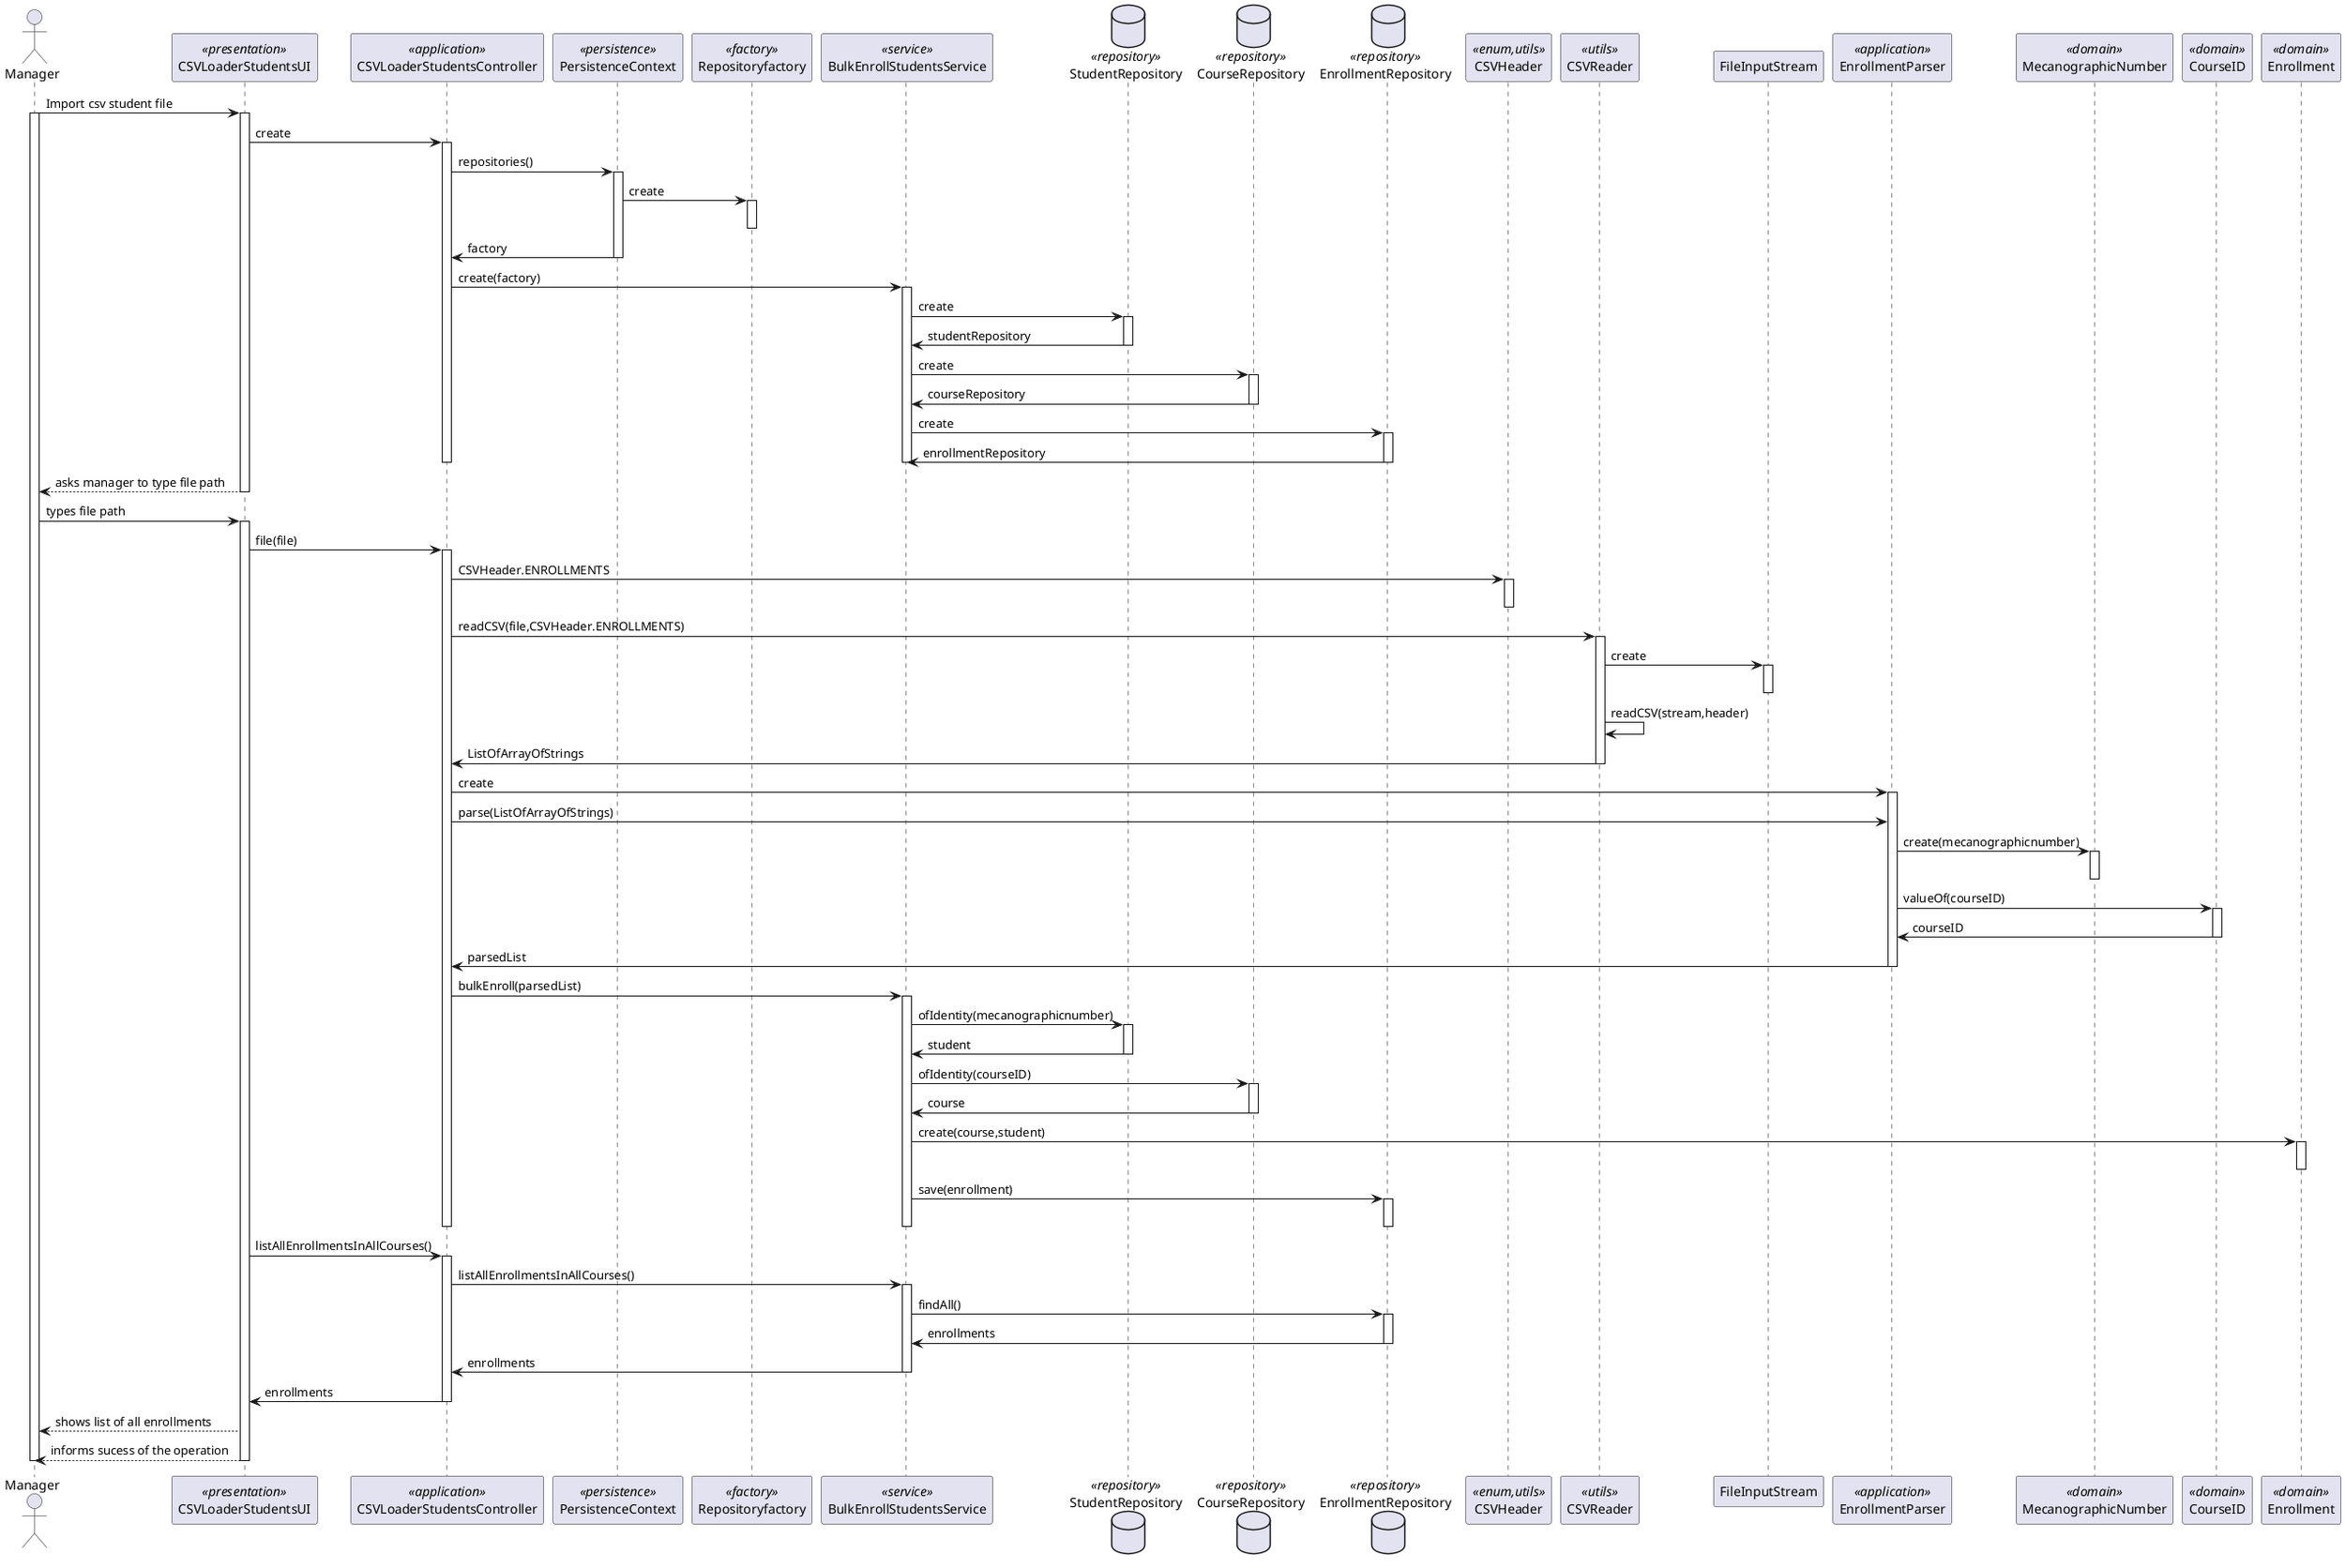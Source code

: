 @startuml
'http://plantuml.com/skinparam.html

actor Manager as Actor
participant CSVLoaderStudentsUI as UI <<presentation>>
participant CSVLoaderStudentsController as controller <<application>>
participant PersistenceContext as persistence <<persistence>>
participant Repositoryfactory as factory <<factory>>
participant BulkEnrollStudentsService as service <<service>>
database StudentRepository as srepo <<repository>>
database CourseRepository as crepo <<repository>>
database EnrollmentRepository as erepo <<repository>>
participant CSVHeader as csvheader <<enum,utils>>
participant CSVReader as csvreader <<utils>>
participant FileInputStream as fileinput
participant EnrollmentParser as parser <<application>>
participant MecanographicNumber as meca <<domain>>
participant CourseID as courseID <<domain>>
participant Enrollment as enroll <<domain>>



Actor -> UI: Import csv student file
activate Actor
activate UI
    UI -> controller: create
    activate controller
        controller -> persistence : repositories()
        activate persistence
            persistence -> factory : create
            activate factory
            deactivate factory
            persistence -> controller : factory
        deactivate persistence


        controller -> service : create(factory)
        activate service
            service -> srepo : create
                activate srepo
                    srepo ->service : studentRepository
                deactivate srepo
            service -> crepo : create
                activate crepo
                    crepo ->service : courseRepository
                deactivate crepo
            service -> erepo : create
                activate erepo
                    erepo ->service : enrollmentRepository
                deactivate erepo
        deactivate service
    deactivate controller
    UI --> Actor : asks manager to type file path
deactivate UI
    Actor -> UI : types file path
activate UI
    UI -> controller: file(file)
    activate controller
        controller -> csvheader : CSVHeader.ENROLLMENTS
        activate csvheader
        deactivate csvheader
        controller -> csvreader : readCSV(file,CSVHeader.ENROLLMENTS)
        activate csvreader
            csvreader -> fileinput : create
            activate fileinput
            deactivate fileinput

            csvreader -> csvreader : readCSV(stream,header)
            csvreader -> controller : ListOfArrayOfStrings

        deactivate csvreader

        controller -> parser : create
        activate parser

        controller ->parser : parse(ListOfArrayOfStrings)

            parser -> meca : create(mecanographicnumber)
            activate meca
            deactivate meca
            parser -> courseID : valueOf(courseID)
            activate courseID
            courseID -> parser : courseID
            deactivate courseID
            parser -> controller : parsedList

        deactivate parser

        controller -> service : bulkEnroll(parsedList)
        activate service

            service -> srepo : ofIdentity(mecanographicnumber)
            activate srepo
                srepo -> service : student
            deactivate srepo

            service -> crepo : ofIdentity(courseID)
            activate crepo
                 crepo -> service : course
            deactivate crepo

            service -> enroll : create(course,student)
            activate enroll
            deactivate enroll

            service -> erepo : save(enrollment)
            activate erepo
            deactivate erepo
        deactivate service



    deactivate controller

    UI -> controller :listAllEnrollmentsInAllCourses()
    activate controller
        controller -> service :listAllEnrollmentsInAllCourses()
        activate service
            service -> erepo : findAll()
            activate erepo
                erepo -> service : enrollments
            deactivate erepo
            service -> controller :enrollments
        deactivate service
        controller -> UI : enrollments
    deactivate controller

    UI --> Actor : shows list of all enrollments
    UI --> Actor : informs sucess of the operation
deactivate UI
deactivate Actor
@enduml
